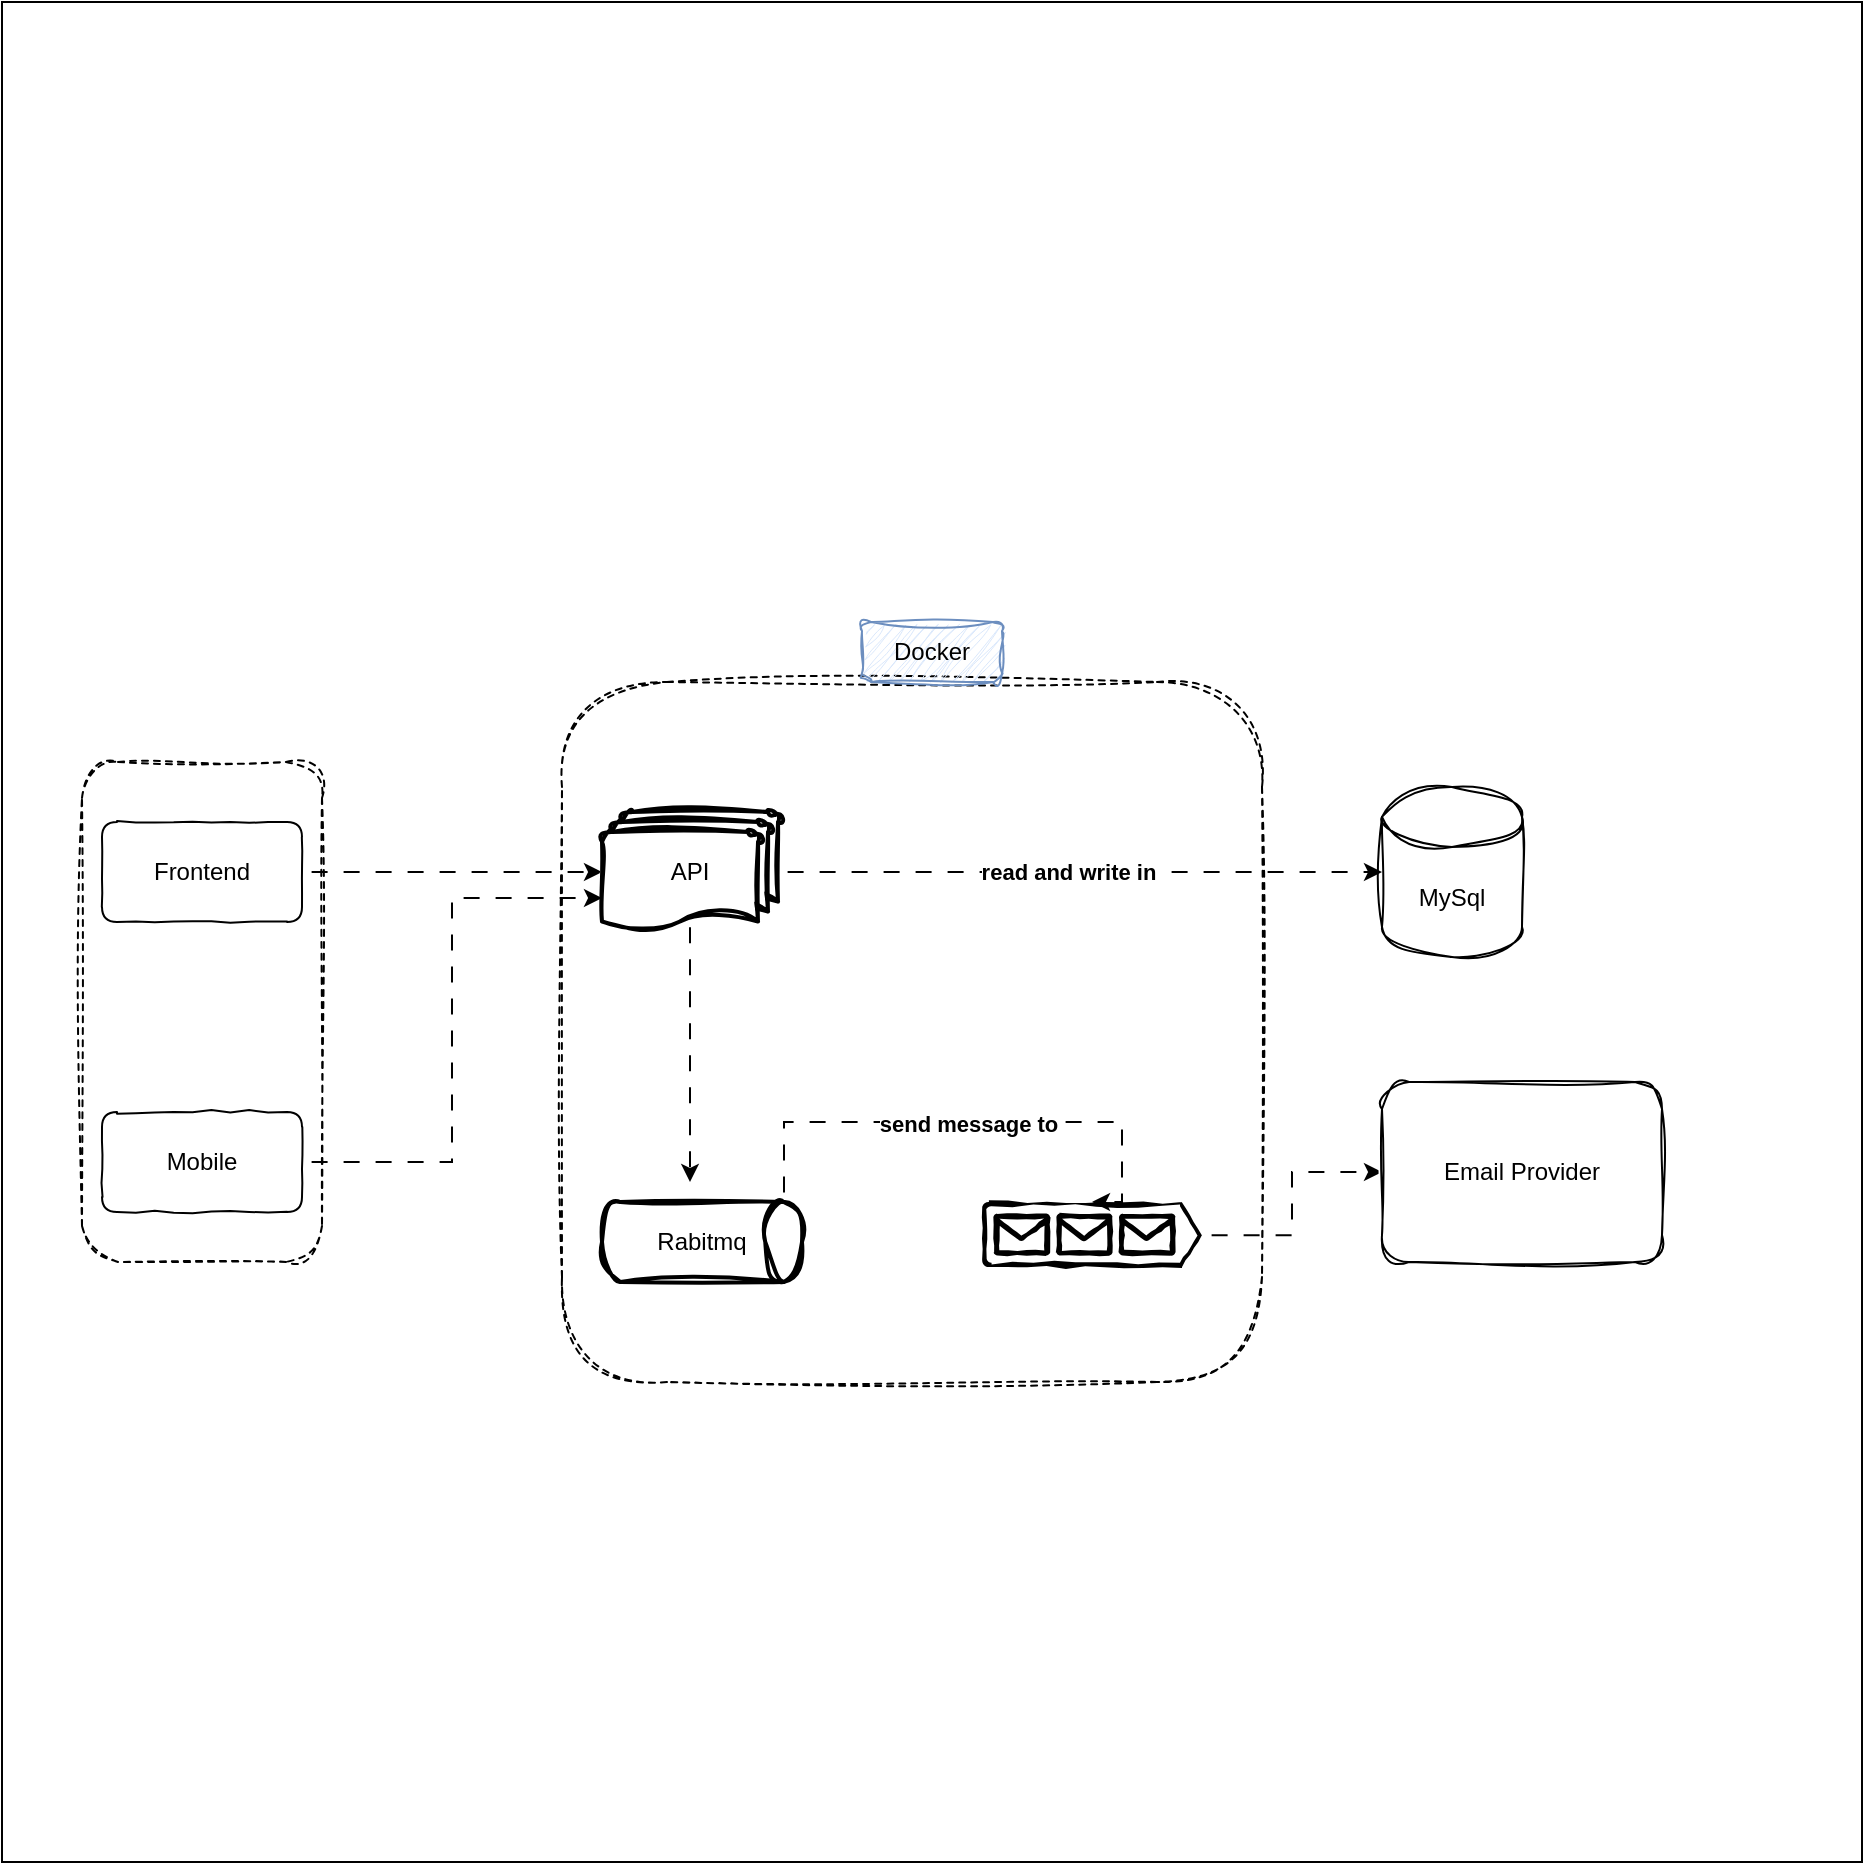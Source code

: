 <mxfile version="24.7.5">
  <diagram name="Flow" id="nE2qOdOcSx8qNVzde0AS">
    <mxGraphModel dx="4097" dy="2109" grid="1" gridSize="10" guides="1" tooltips="1" connect="1" arrows="1" fold="1" page="1" pageScale="1" pageWidth="827" pageHeight="1169" math="0" shadow="0">
      <root>
        <mxCell id="0" />
        <mxCell id="1" parent="0" />
        <mxCell id="xxQZAiOc9twCJSWwrNgG-5" value="" style="whiteSpace=wrap;html=1;aspect=fixed;textShadow=0;labelBorderColor=none;gradientColor=none;rounded=0;" parent="1" vertex="1">
          <mxGeometry x="60" y="30" width="930" height="930" as="geometry" />
        </mxCell>
        <mxCell id="xxQZAiOc9twCJSWwrNgG-14" value="" style="rounded=1;whiteSpace=wrap;html=1;align=center;textShadow=0;labelBorderColor=none;sketch=1;curveFitting=1;jiggle=2;dashed=1;" parent="1" vertex="1">
          <mxGeometry x="340" y="370" width="350" height="350" as="geometry" />
        </mxCell>
        <mxCell id="xxQZAiOc9twCJSWwrNgG-6" value="" style="rounded=1;whiteSpace=wrap;html=1;textShadow=0;labelBorderColor=none;dashed=1;sketch=1;curveFitting=1;jiggle=2;" parent="1" vertex="1">
          <mxGeometry x="100" y="410" width="120" height="250" as="geometry" />
        </mxCell>
        <mxCell id="xxQZAiOc9twCJSWwrNgG-25" style="edgeStyle=orthogonalEdgeStyle;rounded=0;orthogonalLoop=1;jettySize=auto;html=1;exitX=1;exitY=0.5;exitDx=0;exitDy=0;orthogonal=0;ignoreEdge=0;noJump=0;enumerate=0;comic=0;movable=1;flowAnimation=1;textShadow=0;labelBorderColor=none;" parent="1" source="xxQZAiOc9twCJSWwrNgG-7" target="xxQZAiOc9twCJSWwrNgG-15" edge="1">
          <mxGeometry relative="1" as="geometry" />
        </mxCell>
        <mxCell id="xxQZAiOc9twCJSWwrNgG-7" value="Frontend" style="rounded=1;whiteSpace=wrap;html=1;textShadow=0;labelBorderColor=none;comic=1;jiggle=1;" parent="1" vertex="1">
          <mxGeometry x="110" y="440" width="100" height="50" as="geometry" />
        </mxCell>
        <mxCell id="xxQZAiOc9twCJSWwrNgG-8" value="Mobile" style="rounded=1;whiteSpace=wrap;html=1;textShadow=0;labelBorderColor=none;comic=1;" parent="1" vertex="1">
          <mxGeometry x="110" y="585" width="100" height="50" as="geometry" />
        </mxCell>
        <mxCell id="xxQZAiOc9twCJSWwrNgG-12" value="MySql" style="shape=cylinder3;whiteSpace=wrap;html=1;boundedLbl=1;backgroundOutline=1;size=15;textShadow=0;labelBorderColor=none;gradientColor=none;sketch=1;curveFitting=1;jiggle=2;autosize=0;enumerate=0;treeMoving=0;" parent="1" vertex="1">
          <mxGeometry x="750" y="422.5" width="70" height="85" as="geometry" />
        </mxCell>
        <mxCell id="xxQZAiOc9twCJSWwrNgG-24" style="edgeStyle=orthogonalEdgeStyle;rounded=0;orthogonalLoop=1;jettySize=auto;html=1;exitX=0.5;exitY=0.88;exitDx=0;exitDy=0;exitPerimeter=0;orthogonal=0;ignoreEdge=0;noJump=0;enumerate=0;comic=0;movable=1;flowAnimation=1;textShadow=0;labelBorderColor=none;" parent="1" source="xxQZAiOc9twCJSWwrNgG-15" edge="1">
          <mxGeometry relative="1" as="geometry">
            <mxPoint x="404" y="620" as="targetPoint" />
          </mxGeometry>
        </mxCell>
        <mxCell id="xxQZAiOc9twCJSWwrNgG-27" style="edgeStyle=orthogonalEdgeStyle;rounded=0;orthogonalLoop=1;jettySize=auto;html=1;exitX=1;exitY=0.5;exitDx=0;exitDy=0;exitPerimeter=0;orthogonal=0;ignoreEdge=0;noJump=0;enumerate=0;comic=0;movable=1;flowAnimation=1;textShadow=0;labelBorderColor=none;" parent="1" source="xxQZAiOc9twCJSWwrNgG-15" target="xxQZAiOc9twCJSWwrNgG-12" edge="1">
          <mxGeometry relative="1" as="geometry" />
        </mxCell>
        <mxCell id="xxQZAiOc9twCJSWwrNgG-28" value="&lt;b&gt;read and write in&lt;/b&gt;" style="edgeLabel;html=1;align=center;verticalAlign=middle;resizable=0;points=[];textShadow=0;labelBorderColor=none;" parent="xxQZAiOc9twCJSWwrNgG-27" vertex="1" connectable="0">
          <mxGeometry x="-0.04" relative="1" as="geometry">
            <mxPoint as="offset" />
          </mxGeometry>
        </mxCell>
        <mxCell id="xxQZAiOc9twCJSWwrNgG-15" value="API" style="strokeWidth=2;html=1;shape=mxgraph.flowchart.multi-document;whiteSpace=wrap;textShadow=0;labelBorderColor=none;sketch=1;curveFitting=1;jiggle=2;enumerate=0;treeMoving=0;treeFolding=0;resizeHeight=0;collapsible=0;container=0;snapToPoint=0;" parent="1" vertex="1">
          <mxGeometry x="360" y="435" width="88" height="60" as="geometry" />
        </mxCell>
        <mxCell id="xxQZAiOc9twCJSWwrNgG-17" value="Rabitmq" style="strokeWidth=2;html=1;shape=mxgraph.flowchart.direct_data;whiteSpace=wrap;textShadow=0;labelBorderColor=none;sketch=1;curveFitting=1;jiggle=2;shadow=0;" parent="1" vertex="1">
          <mxGeometry x="360" y="630" width="100" height="40" as="geometry" />
        </mxCell>
        <mxCell id="nIinqevX5u5nSQWxh_ER-2" style="edgeStyle=orthogonalEdgeStyle;rounded=0;orthogonalLoop=1;jettySize=auto;html=1;exitX=1;exitY=0.51;exitDx=0;exitDy=0;exitPerimeter=0;entryX=0;entryY=0.5;entryDx=0;entryDy=0;flowAnimation=1;textShadow=0;labelBorderColor=none;" parent="1" source="xxQZAiOc9twCJSWwrNgG-20" target="nIinqevX5u5nSQWxh_ER-1" edge="1">
          <mxGeometry relative="1" as="geometry" />
        </mxCell>
        <mxCell id="xxQZAiOc9twCJSWwrNgG-20" value="" style="verticalLabelPosition=bottom;html=1;verticalAlign=top;align=center;strokeColor=none;fillColor=#000000;shape=mxgraph.azure.queue_generic;pointerEvents=1;textShadow=0;labelBorderColor=none;collapsible=0;gradientColor=none;fillStyle=auto;noLabel=0;comic=1;" parent="1" vertex="1">
          <mxGeometry x="550" y="630" width="110" height="32.5" as="geometry" />
        </mxCell>
        <mxCell id="xxQZAiOc9twCJSWwrNgG-26" value="Docker" style="rounded=1;whiteSpace=wrap;html=1;fillColor=#dae8fc;strokeColor=#6c8ebf;textShadow=0;labelBorderColor=none;comic=1;sketch=1;curveFitting=1;jiggle=2;shadow=0;glass=0;" parent="1" vertex="1">
          <mxGeometry x="490" y="340" width="70" height="30" as="geometry" />
        </mxCell>
        <mxCell id="xxQZAiOc9twCJSWwrNgG-29" style="edgeStyle=orthogonalEdgeStyle;rounded=0;orthogonalLoop=1;jettySize=auto;html=1;exitX=0.91;exitY=0;exitDx=0;exitDy=0;exitPerimeter=0;entryX=0.5;entryY=0;entryDx=0;entryDy=0;entryPerimeter=0;orthogonal=0;ignoreEdge=0;noJump=0;enumerate=0;comic=0;movable=1;flowAnimation=1;textShadow=0;labelBorderColor=none;" parent="1" source="xxQZAiOc9twCJSWwrNgG-17" target="xxQZAiOc9twCJSWwrNgG-20" edge="1">
          <mxGeometry relative="1" as="geometry">
            <Array as="points">
              <mxPoint x="451" y="590" />
              <mxPoint x="620" y="590" />
            </Array>
          </mxGeometry>
        </mxCell>
        <mxCell id="xxQZAiOc9twCJSWwrNgG-31" value="&lt;b&gt;send message to&lt;/b&gt;" style="edgeLabel;html=1;align=center;verticalAlign=middle;resizable=0;points=[];textShadow=0;labelBorderColor=none;" parent="xxQZAiOc9twCJSWwrNgG-29" vertex="1" connectable="0">
          <mxGeometry x="-0.002" y="-1" relative="1" as="geometry">
            <mxPoint as="offset" />
          </mxGeometry>
        </mxCell>
        <mxCell id="xxQZAiOc9twCJSWwrNgG-32" style="edgeStyle=orthogonalEdgeStyle;rounded=0;orthogonalLoop=1;jettySize=auto;html=1;exitX=1;exitY=0.5;exitDx=0;exitDy=0;entryX=0;entryY=0.717;entryDx=0;entryDy=0;entryPerimeter=0;flowAnimation=1;textShadow=0;labelBorderColor=none;" parent="1" source="xxQZAiOc9twCJSWwrNgG-8" target="xxQZAiOc9twCJSWwrNgG-15" edge="1">
          <mxGeometry relative="1" as="geometry" />
        </mxCell>
        <mxCell id="nIinqevX5u5nSQWxh_ER-1" value="Email Provider" style="rounded=1;whiteSpace=wrap;html=1;textShadow=0;labelBorderColor=none;glass=0;sketch=1;curveFitting=1;jiggle=2;" parent="1" vertex="1">
          <mxGeometry x="750" y="570" width="140" height="90" as="geometry" />
        </mxCell>
      </root>
    </mxGraphModel>
  </diagram>
</mxfile>
